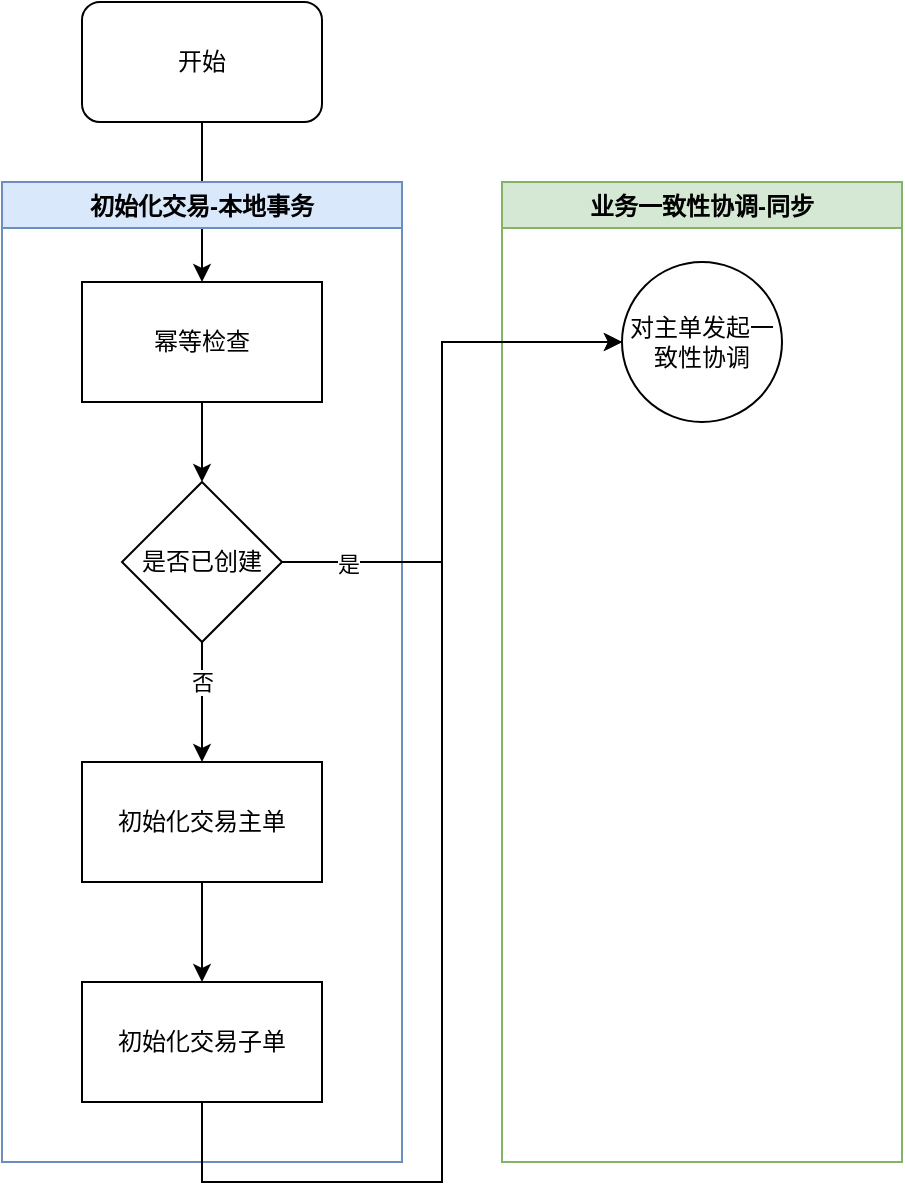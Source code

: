 <mxfile version="20.2.7" type="github">
  <diagram id="cBwCqC7cKEnAckgL5tws" name="第 1 页">
    <mxGraphModel dx="1298" dy="834" grid="1" gridSize="10" guides="1" tooltips="1" connect="1" arrows="1" fold="1" page="1" pageScale="1" pageWidth="827" pageHeight="1169" math="0" shadow="0">
      <root>
        <mxCell id="0" />
        <mxCell id="1" parent="0" />
        <mxCell id="a1qoHvp3q9dnZEzVA2mn-8" style="edgeStyle=orthogonalEdgeStyle;rounded=0;orthogonalLoop=1;jettySize=auto;html=1;entryX=0.5;entryY=0;entryDx=0;entryDy=0;" parent="1" source="a1qoHvp3q9dnZEzVA2mn-1" target="a1qoHvp3q9dnZEzVA2mn-3" edge="1">
          <mxGeometry relative="1" as="geometry" />
        </mxCell>
        <mxCell id="a1qoHvp3q9dnZEzVA2mn-1" value="开始" style="rounded=1;whiteSpace=wrap;html=1;" parent="1" vertex="1">
          <mxGeometry x="240" y="80" width="120" height="60" as="geometry" />
        </mxCell>
        <mxCell id="a1qoHvp3q9dnZEzVA2mn-6" value="初始化交易-本地事务" style="swimlane;fillColor=#dae8fc;strokeColor=#6c8ebf;" parent="1" vertex="1">
          <mxGeometry x="200" y="170" width="200" height="490" as="geometry" />
        </mxCell>
        <mxCell id="a1qoHvp3q9dnZEzVA2mn-10" style="edgeStyle=orthogonalEdgeStyle;rounded=0;orthogonalLoop=1;jettySize=auto;html=1;entryX=0.5;entryY=0;entryDx=0;entryDy=0;" parent="a1qoHvp3q9dnZEzVA2mn-6" source="a1qoHvp3q9dnZEzVA2mn-4" target="a1qoHvp3q9dnZEzVA2mn-5" edge="1">
          <mxGeometry relative="1" as="geometry" />
        </mxCell>
        <mxCell id="a1qoHvp3q9dnZEzVA2mn-4" value="初始化交易主单" style="rounded=0;whiteSpace=wrap;html=1;" parent="a1qoHvp3q9dnZEzVA2mn-6" vertex="1">
          <mxGeometry x="40" y="290" width="120" height="60" as="geometry" />
        </mxCell>
        <mxCell id="a1qoHvp3q9dnZEzVA2mn-5" value="初始化交易子单" style="rounded=0;whiteSpace=wrap;html=1;" parent="a1qoHvp3q9dnZEzVA2mn-6" vertex="1">
          <mxGeometry x="40" y="400" width="120" height="60" as="geometry" />
        </mxCell>
        <mxCell id="a1qoHvp3q9dnZEzVA2mn-14" style="edgeStyle=orthogonalEdgeStyle;rounded=0;orthogonalLoop=1;jettySize=auto;html=1;entryX=0.5;entryY=0;entryDx=0;entryDy=0;" parent="a1qoHvp3q9dnZEzVA2mn-6" source="a1qoHvp3q9dnZEzVA2mn-3" target="a1qoHvp3q9dnZEzVA2mn-13" edge="1">
          <mxGeometry relative="1" as="geometry" />
        </mxCell>
        <mxCell id="a1qoHvp3q9dnZEzVA2mn-3" value="幂等检查" style="rounded=0;whiteSpace=wrap;html=1;" parent="a1qoHvp3q9dnZEzVA2mn-6" vertex="1">
          <mxGeometry x="40" y="50" width="120" height="60" as="geometry" />
        </mxCell>
        <mxCell id="a1qoHvp3q9dnZEzVA2mn-15" style="edgeStyle=orthogonalEdgeStyle;rounded=0;orthogonalLoop=1;jettySize=auto;html=1;entryX=0.5;entryY=0;entryDx=0;entryDy=0;" parent="a1qoHvp3q9dnZEzVA2mn-6" source="a1qoHvp3q9dnZEzVA2mn-13" target="a1qoHvp3q9dnZEzVA2mn-4" edge="1">
          <mxGeometry relative="1" as="geometry">
            <Array as="points">
              <mxPoint x="100" y="260" />
              <mxPoint x="100" y="260" />
            </Array>
          </mxGeometry>
        </mxCell>
        <mxCell id="a1qoHvp3q9dnZEzVA2mn-19" value="否" style="edgeLabel;html=1;align=center;verticalAlign=middle;resizable=0;points=[];" parent="a1qoHvp3q9dnZEzVA2mn-15" vertex="1" connectable="0">
          <mxGeometry x="-0.473" y="2" relative="1" as="geometry">
            <mxPoint x="-2" y="4" as="offset" />
          </mxGeometry>
        </mxCell>
        <mxCell id="a1qoHvp3q9dnZEzVA2mn-13" value="是否已创建" style="rhombus;whiteSpace=wrap;html=1;" parent="a1qoHvp3q9dnZEzVA2mn-6" vertex="1">
          <mxGeometry x="60" y="150" width="80" height="80" as="geometry" />
        </mxCell>
        <mxCell id="a1qoHvp3q9dnZEzVA2mn-7" value="业务一致性协调-同步" style="swimlane;fillColor=#d5e8d4;strokeColor=#82b366;" parent="1" vertex="1">
          <mxGeometry x="450" y="170" width="200" height="490" as="geometry" />
        </mxCell>
        <mxCell id="S9COhhDtWfCG97UEYSJT-1" value="对主单发起一致性协调" style="ellipse;whiteSpace=wrap;html=1;aspect=fixed;" vertex="1" parent="a1qoHvp3q9dnZEzVA2mn-7">
          <mxGeometry x="60" y="40" width="80" height="80" as="geometry" />
        </mxCell>
        <mxCell id="a1qoHvp3q9dnZEzVA2mn-16" style="edgeStyle=orthogonalEdgeStyle;rounded=0;orthogonalLoop=1;jettySize=auto;html=1;entryX=0;entryY=0.5;entryDx=0;entryDy=0;exitX=0.5;exitY=1;exitDx=0;exitDy=0;" parent="1" source="a1qoHvp3q9dnZEzVA2mn-5" target="S9COhhDtWfCG97UEYSJT-1" edge="1">
          <mxGeometry relative="1" as="geometry">
            <Array as="points">
              <mxPoint x="300" y="670" />
              <mxPoint x="420" y="670" />
              <mxPoint x="420" y="250" />
            </Array>
            <mxPoint x="490" y="250" as="targetPoint" />
          </mxGeometry>
        </mxCell>
        <mxCell id="a1qoHvp3q9dnZEzVA2mn-17" style="edgeStyle=orthogonalEdgeStyle;rounded=0;orthogonalLoop=1;jettySize=auto;html=1;entryX=0;entryY=0.5;entryDx=0;entryDy=0;" parent="1" source="a1qoHvp3q9dnZEzVA2mn-13" target="S9COhhDtWfCG97UEYSJT-1" edge="1">
          <mxGeometry relative="1" as="geometry">
            <Array as="points">
              <mxPoint x="420" y="360" />
              <mxPoint x="420" y="250" />
            </Array>
            <mxPoint x="490" y="250" as="targetPoint" />
          </mxGeometry>
        </mxCell>
        <mxCell id="a1qoHvp3q9dnZEzVA2mn-18" value="是" style="edgeLabel;html=1;align=center;verticalAlign=middle;resizable=0;points=[];" parent="a1qoHvp3q9dnZEzVA2mn-17" vertex="1" connectable="0">
          <mxGeometry x="-0.763" y="-1" relative="1" as="geometry">
            <mxPoint as="offset" />
          </mxGeometry>
        </mxCell>
      </root>
    </mxGraphModel>
  </diagram>
</mxfile>

